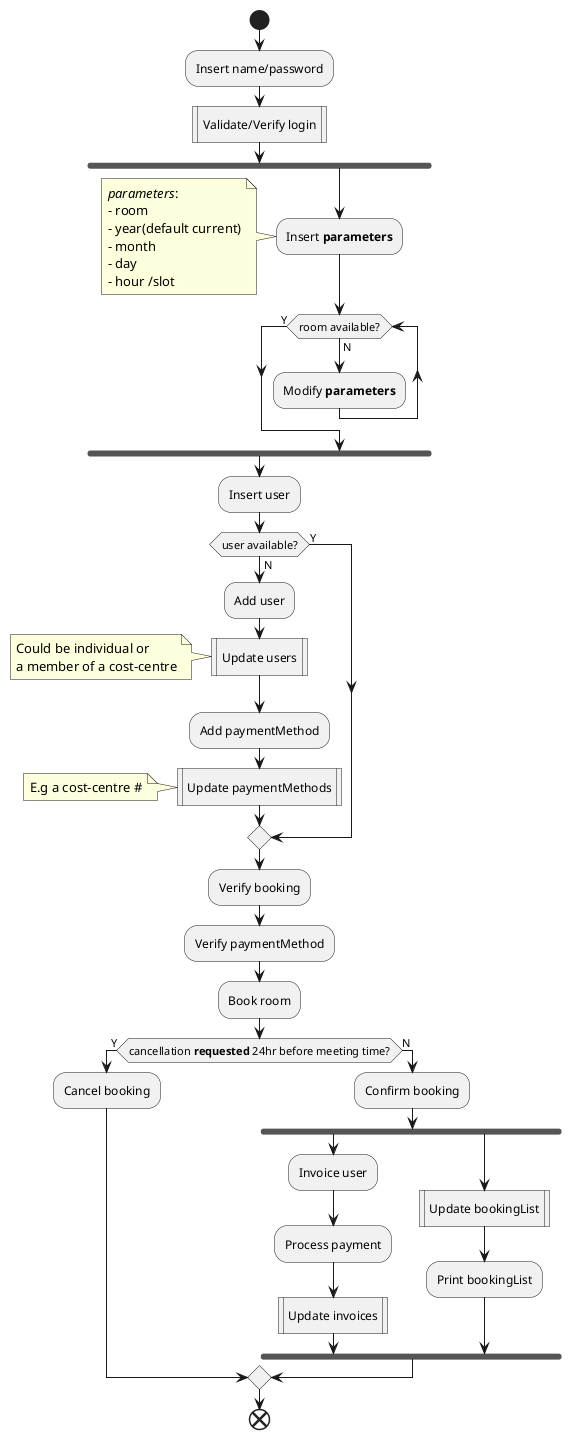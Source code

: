 @startuml


start
:Insert name/password;
:Validate/Verify login|

fork
:Insert **parameters**;
    note left
    //parameters//:
    - room
    - year(default current)
    - month
    - day
    - hour /slot
    end note

while (room available?) is (N)
:Modify **parameters**;
end while(Y)
end fork

:Insert user;
    if (user available?)then(N)
    :Add user;
    :Update users|
        note left
        Could be individual or
        a member of a cost-centre
        end note
    :Add paymentMethod;
    :Update paymentMethods|
        note left
        E.g a cost-centre #
        end note
    else(Y)
    endif

:Verify booking;
:Verify paymentMethod;
:Book room;

    if (cancellation **requested** 24hr before meeting time?) then (Y)
    :Cancel booking;
    else (N)
    :Confirm booking;
        fork
            :Invoice user;
            :Process payment;
            :Update invoices|
        fork again
            :Update bookingList|
            :Print bookingList;
        end fork
    endif
end
@enduml